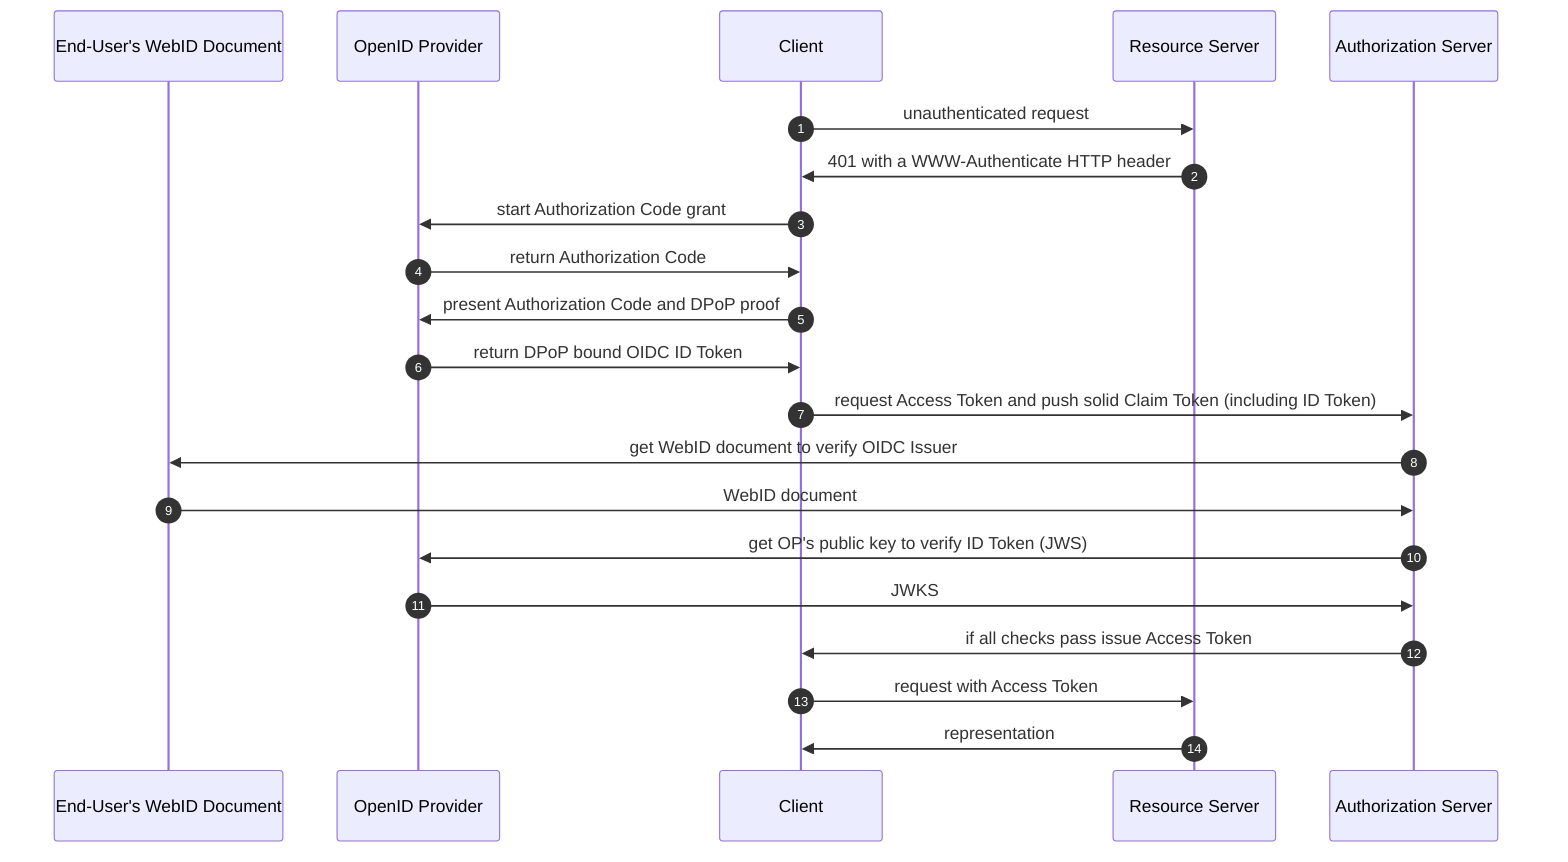 sequenceDiagram
  autonumber
  participant WebID as End-User's WebID Document
  participant OP as OpenID Provider
  participant C as Client
  participant RS as Resource Server
  participant AS as Authorization Server
  C ->> RS: unauthenticated request
  RS ->> C: 401 with a WWW-Authenticate HTTP header
  C ->> OP: start Authorization Code grant
  OP ->> C: return Authorization Code
  C ->> OP: present Authorization Code and DPoP proof
  OP ->> C: return DPoP bound OIDC ID Token
  C ->> AS: request Access Token and push solid Claim Token (including ID Token)
  AS ->> WebID: get WebID document to verify OIDC Issuer
  WebID ->> AS: WebID document
  AS ->> OP: get OP's public key to verify ID Token (JWS)
  OP ->> AS: JWKS
  AS ->> C: if all checks pass issue Access Token
  C ->> RS: request with Access Token
  RS ->> C: representation